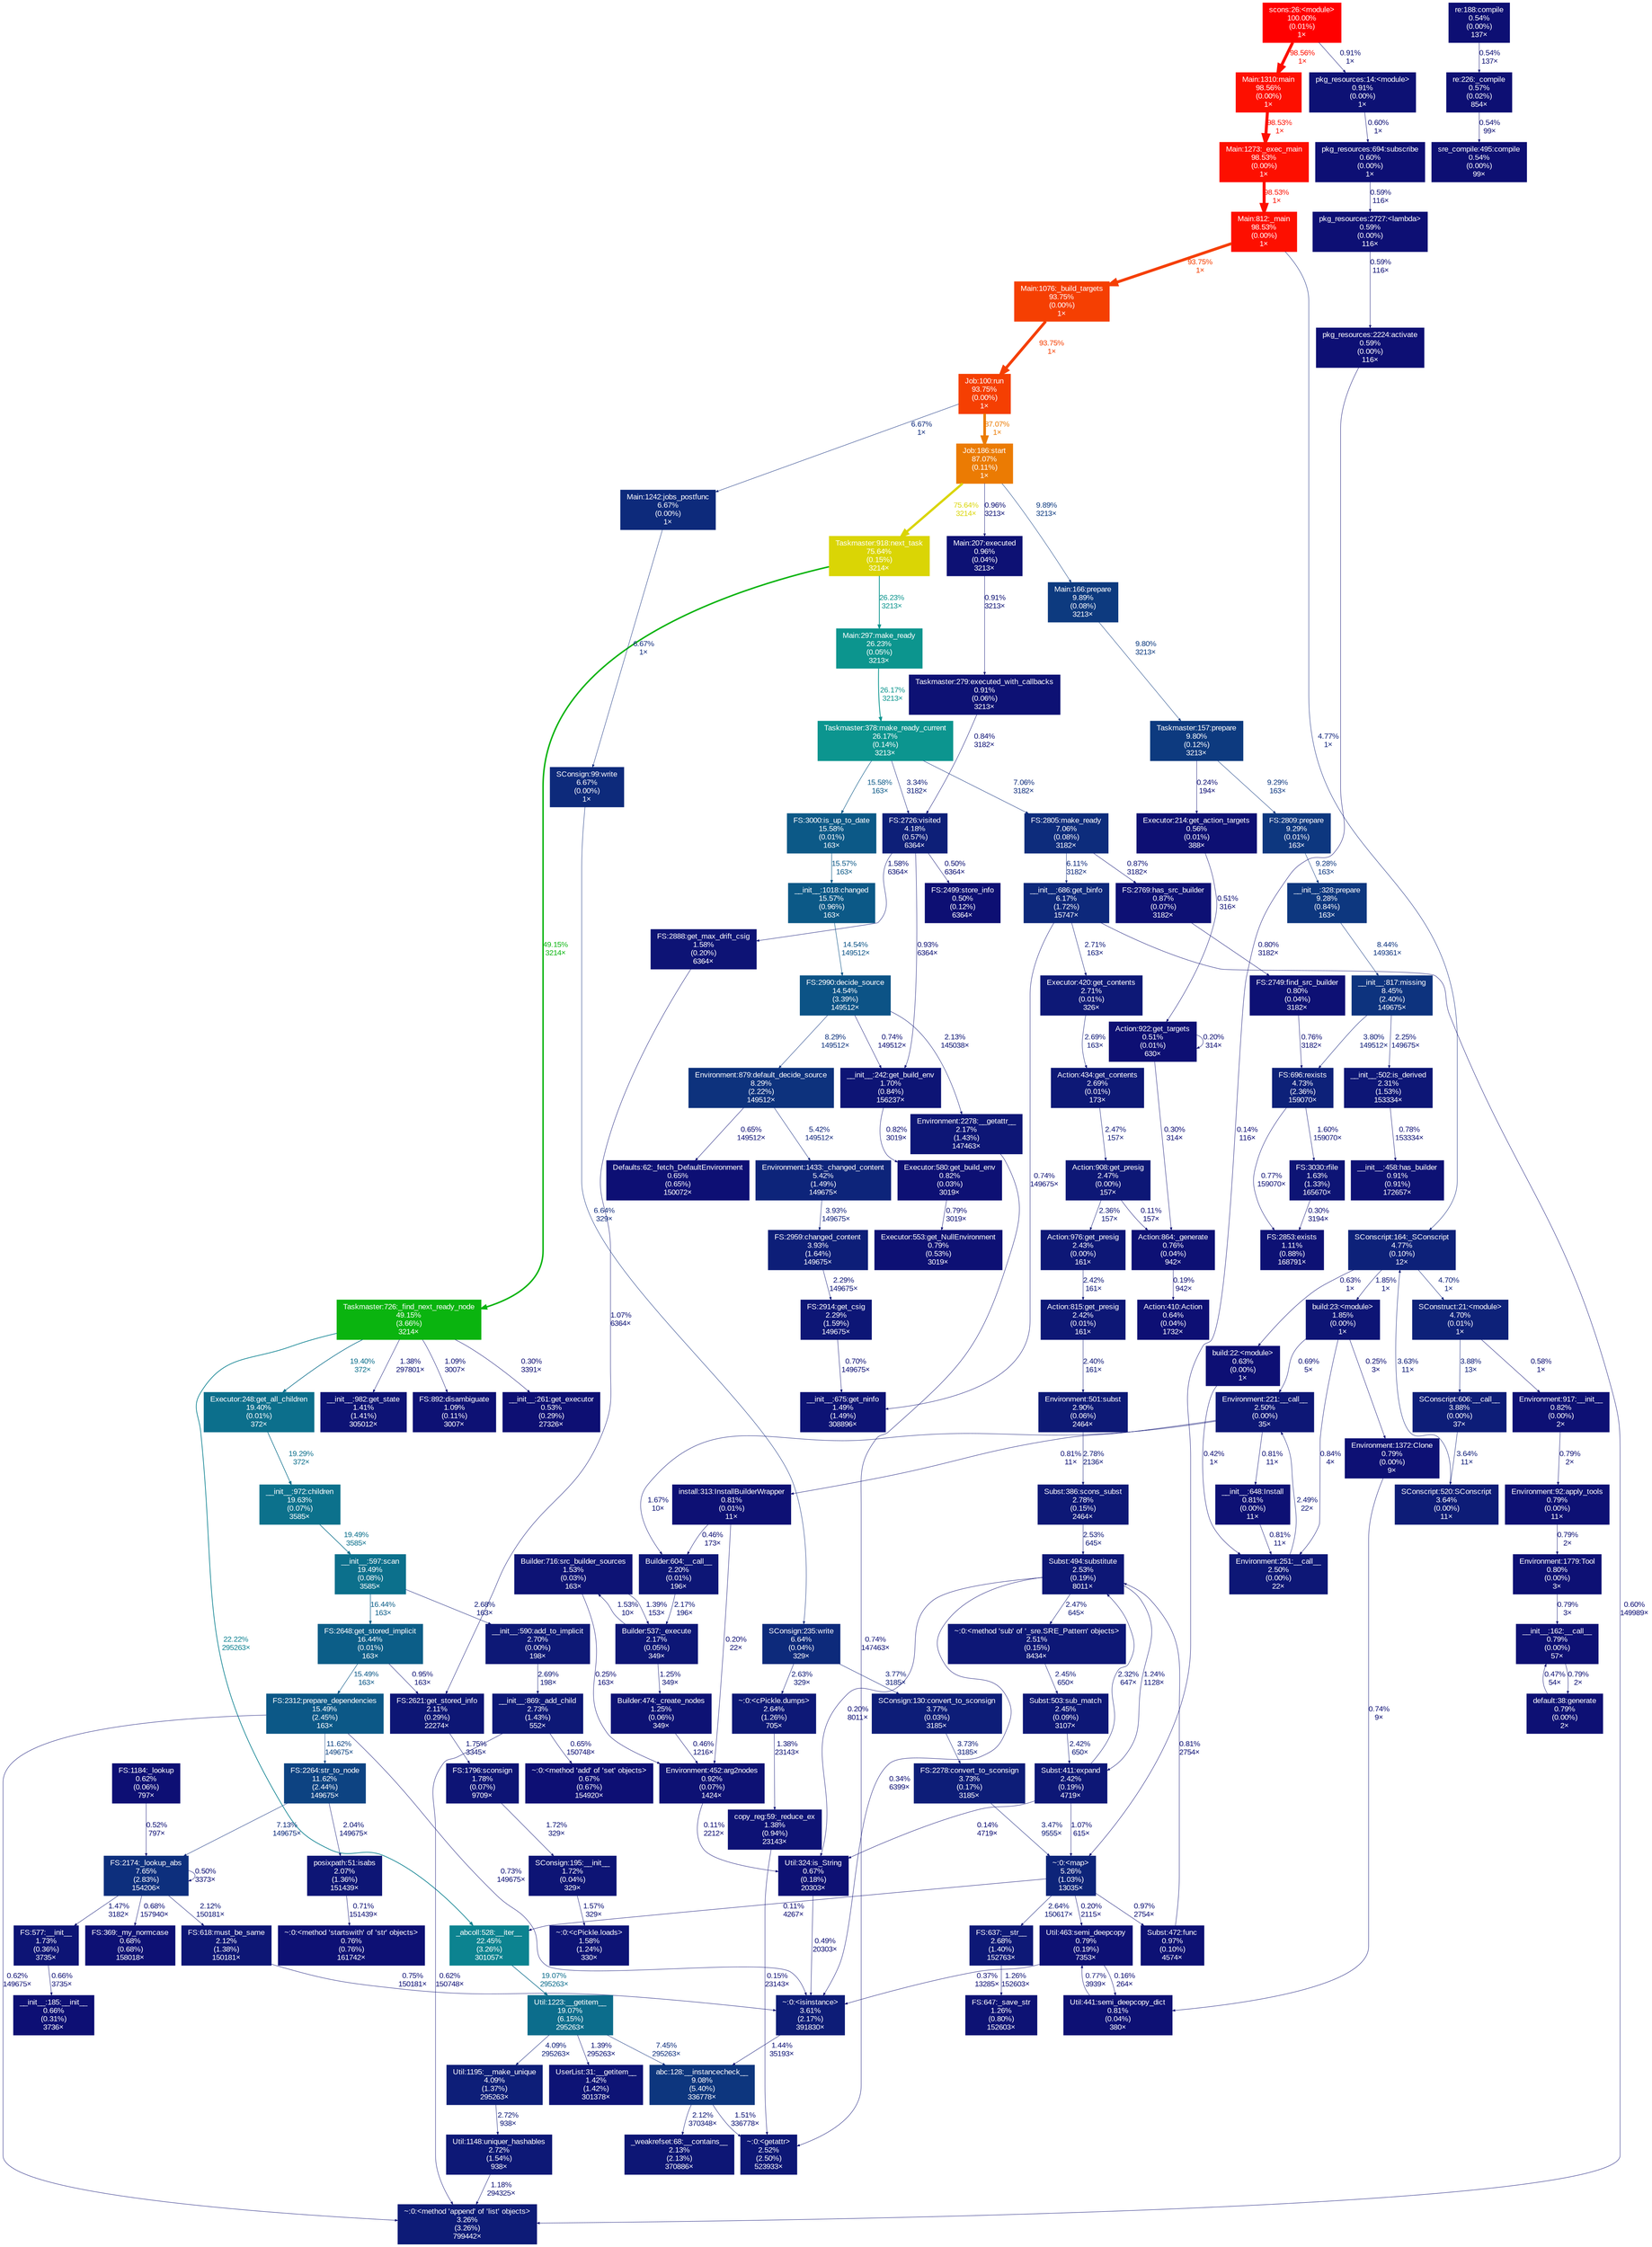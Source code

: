 digraph {
	graph [ranksep=0.25, fontname=Arial, nodesep=0.125];
	node [fontname=Arial, style=filled, height=0, width=0, shape=box, fontcolor=white];
	edge [fontname=Arial];
	0 [color="#0d2f7d", fontcolor="#ffffff", fontsize="10.00", label="FS:2174:_lookup_abs\n7.65%\n(2.83%)\n154206×"];
	0 -> 0 [color="#0d0f73", label="0.50%\n3373×", arrowsize="0.35", fontsize="10.00", fontcolor="#0d0f73", labeldistance="0.50", penwidth="0.50"];
	0 -> 327 [color="#0d1074", label="0.68%\n157940×", arrowsize="0.35", fontsize="10.00", fontcolor="#0d1074", labeldistance="0.50", penwidth="0.50"];
	0 -> 743 [color="#0d1375", label="1.47%\n3182×", arrowsize="0.35", fontsize="10.00", fontcolor="#0d1375", labeldistance="0.50", penwidth="0.50"];
	0 -> 399 [color="#0d1675", label="2.12%\n150181×", arrowsize="0.35", fontsize="10.00", fontcolor="#0d1675", labeldistance="0.50", penwidth="0.50"];
	1 [color="#0d0f74", fontcolor="#ffffff", fontsize="10.00", label="FS:1184:_lookup\n0.62%\n(0.06%)\n797×"];
	1 -> 0 [color="#0d0f73", label="0.52%\n797×", arrowsize="0.35", fontsize="10.00", fontcolor="#0d0f73", labeldistance="0.50", penwidth="0.50"];
	2 [color="#0d4382", fontcolor="#ffffff", fontsize="10.00", label="FS:2264:str_to_node\n11.62%\n(2.44%)\n149675×"];
	2 -> 0 [color="#0d2c7c", label="7.13%\n149675×", arrowsize="0.35", fontsize="10.00", fontcolor="#0d2c7c", labeldistance="0.50", penwidth="0.50"];
	2 -> 1471 [color="#0d1575", label="2.04%\n149675×", arrowsize="0.35", fontsize="10.00", fontcolor="#0d1575", labeldistance="0.50", penwidth="0.50"];
	4 [color="#0ab40f", fontcolor="#ffffff", fontsize="10.00", label="Taskmaster:726:_find_next_ready_node\n49.15%\n(3.66%)\n3214×"];
	4 -> 229 [color="#0d0e73", label="0.30%\n3391×", arrowsize="0.35", fontsize="10.00", fontcolor="#0d0e73", labeldistance="0.50", penwidth="0.50"];
	4 -> 811 [color="#0d1275", label="1.38%\n297801×", arrowsize="0.35", fontsize="10.00", fontcolor="#0d1275", labeldistance="0.50", penwidth="0.50"];
	4 -> 280 [color="#0d1174", label="1.09%\n3007×", arrowsize="0.35", fontsize="10.00", fontcolor="#0d1174", labeldistance="0.50", penwidth="0.50"];
	4 -> 835 [color="#0c6f8c", label="19.40%\n372×", arrowsize="0.44", fontsize="10.00", fontcolor="#0c6f8c", labeldistance="0.78", penwidth="0.78"];
	4 -> 863 [color="#0c8190", label="22.22%\n295263×", arrowsize="0.47", fontsize="10.00", fontcolor="#0c8190", labeldistance="0.89", penwidth="0.89"];
	16 [color="#0d1676", fontcolor="#ffffff", fontsize="10.00", label="Builder:537:_execute\n2.17%\n(0.05%)\n349×"];
	16 -> 199 [color="#0d1375", label="1.53%\n10×", arrowsize="0.35", fontsize="10.00", fontcolor="#0d1375", labeldistance="0.50", penwidth="0.50"];
	16 -> 18 [color="#0d1274", label="1.25%\n349×", arrowsize="0.35", fontsize="10.00", fontcolor="#0d1274", labeldistance="0.50", penwidth="0.50"];
	18 [color="#0d1274", fontcolor="#ffffff", fontsize="10.00", label="Builder:474:_create_nodes\n1.25%\n(0.06%)\n349×"];
	18 -> 155 [color="#0d0f73", label="0.46%\n1216×", arrowsize="0.35", fontsize="10.00", fontcolor="#0d0f73", labeldistance="0.50", penwidth="0.50"];
	19 [color="#0d247a", fontcolor="#ffffff", fontsize="10.00", label="Environment:1433:_changed_content\n5.42%\n(1.49%)\n149675×"];
	19 -> 151 [color="#0d1e78", label="3.93%\n149675×", arrowsize="0.35", fontsize="10.00", fontcolor="#0d1e78", labeldistance="0.50", penwidth="0.50"];
	20 [color="#0d327d", fontcolor="#ffffff", fontsize="10.00", label="Environment:879:default_decide_source\n8.29%\n(2.22%)\n149512×"];
	20 -> 1450 [color="#0d0f74", label="0.65%\n149512×", arrowsize="0.35", fontsize="10.00", fontcolor="#0d0f74", labeldistance="0.50", penwidth="0.50"];
	20 -> 19 [color="#0d247a", label="5.42%\n149512×", arrowsize="0.35", fontsize="10.00", fontcolor="#0d247a", labeldistance="0.50", penwidth="0.50"];
	31 [color="#0d2179", fontcolor="#ffffff", fontsize="10.00", label="SConscript:164:_SConscript\n4.77%\n(0.10%)\n12×"];
	31 -> 319 [color="#0d1475", label="1.85%\n1×", arrowsize="0.35", fontsize="10.00", fontcolor="#0d1475", labeldistance="0.50", penwidth="0.50"];
	31 -> 74 [color="#0d2179", label="4.70%\n1×", arrowsize="0.35", fontsize="10.00", fontcolor="#0d2179", labeldistance="0.50", penwidth="0.50"];
	31 -> 317 [color="#0d0f74", label="0.63%\n1×", arrowsize="0.35", fontsize="10.00", fontcolor="#0d0f74", labeldistance="0.50", penwidth="0.50"];
	34 [color="#0d3a7f", fontcolor="#ffffff", fontsize="10.00", label="Taskmaster:157:prepare\n9.80%\n(0.12%)\n3213×"];
	34 -> 800 [color="#0d377f", label="9.29%\n163×", arrowsize="0.35", fontsize="10.00", fontcolor="#0d377f", labeldistance="0.50", penwidth="0.50"];
	34 -> 908 [color="#0d0e73", label="0.24%\n194×", arrowsize="0.35", fontsize="10.00", fontcolor="#0d0e73", labeldistance="0.50", penwidth="0.50"];
	35 [color="#0d3a7f", fontcolor="#ffffff", fontsize="10.00", label="Main:166:prepare\n9.89%\n(0.08%)\n3213×"];
	35 -> 34 [color="#0d3a7f", label="9.80%\n3213×", arrowsize="0.35", fontsize="10.00", fontcolor="#0d3a7f", labeldistance="0.50", penwidth="0.50"];
	74 [color="#0d2179", fontcolor="#ffffff", fontsize="10.00", label="SConstruct:21:<module>\n4.70%\n(0.01%)\n1×"];
	74 -> 359 [color="#0d1d78", label="3.88%\n13×", arrowsize="0.35", fontsize="10.00", fontcolor="#0d1d78", labeldistance="0.50", penwidth="0.50"];
	74 -> 495 [color="#0d0f73", label="0.58%\n1×", arrowsize="0.35", fontsize="10.00", fontcolor="#0d0f73", labeldistance="0.50", penwidth="0.50"];
	82 [color="#fd0f00", fontcolor="#ffffff", fontsize="10.00", label="Main:812:_main\n98.53%\n(0.00%)\n1×"];
	82 -> 31 [color="#0d2179", label="4.77%\n1×", arrowsize="0.35", fontsize="10.00", fontcolor="#0d2179", labeldistance="0.50", penwidth="0.50"];
	82 -> 511 [color="#f53f02", label="93.75%\n1×", arrowsize="0.97", fontsize="10.00", fontcolor="#f53f02", labeldistance="3.75", penwidth="3.75"];
	98 [color="#0d1074", fontcolor="#ffffff", fontsize="10.00", label="Util:463:semi_deepcopy\n0.79%\n(0.19%)\n7353×"];
	98 -> 396 [color="#0d0e73", label="0.37%\n13285×", arrowsize="0.35", fontsize="10.00", fontcolor="#0d0e73", labeldistance="0.50", penwidth="0.50"];
	98 -> 937 [color="#0d0d73", label="0.16%\n264×", arrowsize="0.35", fontsize="10.00", fontcolor="#0d0d73", labeldistance="0.50", penwidth="0.50"];
	120 [color="#fd0f00", fontcolor="#ffffff", fontsize="10.00", label="Main:1310:main\n98.56%\n(0.00%)\n1×"];
	120 -> 419 [color="#fd0f00", label="98.53%\n1×", arrowsize="0.99", fontsize="10.00", fontcolor="#fd0f00", labeldistance="3.94", penwidth="3.94"];
	132 [color="#0d287b", fontcolor="#ffffff", fontsize="10.00", label="__init__:686:get_binfo\n6.17%\n(1.72%)\n15747×"];
	132 -> 1539 [color="#0d0f74", label="0.60%\n149989×", arrowsize="0.35", fontsize="10.00", fontcolor="#0d0f74", labeldistance="0.50", penwidth="0.50"];
	132 -> 776 [color="#0d1876", label="2.71%\n163×", arrowsize="0.35", fontsize="10.00", fontcolor="#0d1876", labeldistance="0.50", penwidth="0.50"];
	132 -> 325 [color="#0d1074", label="0.74%\n149675×", arrowsize="0.35", fontsize="10.00", fontcolor="#0d1074", labeldistance="0.50", penwidth="0.50"];
	134 [color="#0d0f73", fontcolor="#ffffff", fontsize="10.00", label="sre_compile:495:compile\n0.54%\n(0.00%)\n99×"];
	151 [color="#0d1e78", fontcolor="#ffffff", fontsize="10.00", label="FS:2959:changed_content\n3.93%\n(1.64%)\n149675×"];
	151 -> 949 [color="#0d1676", label="2.29%\n149675×", arrowsize="0.35", fontsize="10.00", fontcolor="#0d1676", labeldistance="0.50", penwidth="0.50"];
	155 [color="#0d1174", fontcolor="#ffffff", fontsize="10.00", label="Environment:452:arg2nodes\n0.92%\n(0.07%)\n1424×"];
	155 -> 406 [color="#0d0d73", label="0.11%\n2212×", arrowsize="0.35", fontsize="10.00", fontcolor="#0d0d73", labeldistance="0.50", penwidth="0.50"];
	157 [color="#0d1c77", fontcolor="#ffffff", fontsize="10.00", label="SConscript:520:SConscript\n3.64%\n(0.00%)\n11×"];
	157 -> 31 [color="#0d1c77", label="3.63%\n11×", arrowsize="0.35", fontsize="10.00", fontcolor="#0d1c77", labeldistance="0.50", penwidth="0.50"];
	158 [color="#0d1074", fontcolor="#ffffff", fontsize="10.00", label="__init__:162:__call__\n0.79%\n(0.00%)\n57×"];
	158 -> 1117 [color="#0d1074", label="0.79%\n2×", arrowsize="0.35", fontsize="10.00", fontcolor="#0d1074", labeldistance="0.50", penwidth="0.50"];
	183 [color="#0d1174", fontcolor="#ffffff", fontsize="10.00", label="__init__:458:has_builder\n0.91%\n(0.91%)\n172657×"];
	186 [color="#0c958f", fontcolor="#ffffff", fontsize="10.00", label="Taskmaster:378:make_ready_current\n26.17%\n(0.14%)\n3213×"];
	186 -> 857 [color="#0c5987", label="15.58%\n163×", arrowsize="0.39", fontsize="10.00", fontcolor="#0c5987", labeldistance="0.62", penwidth="0.62"];
	186 -> 187 [color="#0d1b77", label="3.34%\n3182×", arrowsize="0.35", fontsize="10.00", fontcolor="#0d1b77", labeldistance="0.50", penwidth="0.50"];
	186 -> 762 [color="#0d2c7c", label="7.06%\n3182×", arrowsize="0.35", fontsize="10.00", fontcolor="#0d2c7c", labeldistance="0.50", penwidth="0.50"];
	187 [color="#0d1f78", fontcolor="#ffffff", fontsize="10.00", label="FS:2726:visited\n4.18%\n(0.57%)\n6364×"];
	187 -> 232 [color="#0d1174", label="0.93%\n6364×", arrowsize="0.35", fontsize="10.00", fontcolor="#0d1174", labeldistance="0.50", penwidth="0.50"];
	187 -> 681 [color="#0d0f73", label="0.50%\n6364×", arrowsize="0.35", fontsize="10.00", fontcolor="#0d0f73", labeldistance="0.50", penwidth="0.50"];
	187 -> 638 [color="#0d1375", label="1.58%\n6364×", arrowsize="0.35", fontsize="10.00", fontcolor="#0d1375", labeldistance="0.50", penwidth="0.50"];
	188 [color="#0c708c", fontcolor="#ffffff", fontsize="10.00", label="__init__:597:scan\n19.49%\n(0.08%)\n3585×"];
	188 -> 869 [color="#0d1876", label="2.68%\n163×", arrowsize="0.35", fontsize="10.00", fontcolor="#0d1876", labeldistance="0.50", penwidth="0.50"];
	188 -> 695 [color="#0c5e88", label="16.44%\n163×", arrowsize="0.41", fontsize="10.00", fontcolor="#0c5e88", labeldistance="0.66", penwidth="0.66"];
	189 [color="#0d1676", fontcolor="#ffffff", fontsize="10.00", label="__init__:502:is_derived\n2.31%\n(1.53%)\n153334×"];
	189 -> 183 [color="#0d1074", label="0.78%\n153334×", arrowsize="0.35", fontsize="10.00", fontcolor="#0d1074", labeldistance="0.50", penwidth="0.50"];
	190 [color="#0c5987", fontcolor="#ffffff", fontsize="10.00", label="__init__:1018:changed\n15.57%\n(0.96%)\n163×"];
	190 -> 269 [color="#0c5386", label="14.54%\n149512×", arrowsize="0.38", fontsize="10.00", fontcolor="#0c5386", labeldistance="0.58", penwidth="0.58"];
	191 [color="#0d1174", fontcolor="#ffffff", fontsize="10.00", label="Main:207:executed\n0.96%\n(0.04%)\n3213×"];
	191 -> 773 [color="#0d1174", label="0.91%\n3213×", arrowsize="0.35", fontsize="10.00", fontcolor="#0d1174", labeldistance="0.50", penwidth="0.50"];
	195 [color="#0d1074", fontcolor="#ffffff", fontsize="10.00", label="Environment:1372:Clone\n0.79%\n(0.00%)\n9×"];
	195 -> 937 [color="#0d1074", label="0.74%\n9×", arrowsize="0.35", fontsize="10.00", fontcolor="#0d1074", labeldistance="0.50", penwidth="0.50"];
	199 [color="#0d1375", fontcolor="#ffffff", fontsize="10.00", label="Builder:716:src_builder_sources\n1.53%\n(0.03%)\n163×"];
	199 -> 16 [color="#0d1375", label="1.39%\n153×", arrowsize="0.35", fontsize="10.00", fontcolor="#0d1375", labeldistance="0.50", penwidth="0.50"];
	199 -> 155 [color="#0d0e73", label="0.25%\n163×", arrowsize="0.35", fontsize="10.00", fontcolor="#0d0e73", labeldistance="0.50", penwidth="0.50"];
	200 [color="#0c718c", fontcolor="#ffffff", fontsize="10.00", label="__init__:972:children\n19.63%\n(0.07%)\n3585×"];
	200 -> 188 [color="#0c708c", label="19.49%\n3585×", arrowsize="0.44", fontsize="10.00", fontcolor="#0c708c", labeldistance="0.78", penwidth="0.78"];
	203 [color="#0d2479", fontcolor="#ffffff", fontsize="10.00", label="~:0:<map>\n5.26%\n(1.03%)\n13035×"];
	203 -> 709 [color="#0d1174", label="0.97%\n2754×", arrowsize="0.35", fontsize="10.00", fontcolor="#0d1174", labeldistance="0.50", penwidth="0.50"];
	203 -> 863 [color="#0d0d73", label="0.11%\n4267×", arrowsize="0.35", fontsize="10.00", fontcolor="#0d0d73", labeldistance="0.50", penwidth="0.50"];
	203 -> 98 [color="#0d0e73", label="0.20%\n2115×", arrowsize="0.35", fontsize="10.00", fontcolor="#0d0e73", labeldistance="0.50", penwidth="0.50"];
	203 -> 570 [color="#0d1876", label="2.64%\n150617×", arrowsize="0.35", fontsize="10.00", fontcolor="#0d1876", labeldistance="0.50", penwidth="0.50"];
	210 [color="#0d1074", fontcolor="#ffffff", fontsize="10.00", label="install:313:InstallBuilderWrapper\n0.81%\n(0.01%)\n11×"];
	210 -> 711 [color="#0d0f73", label="0.46%\n173×", arrowsize="0.35", fontsize="10.00", fontcolor="#0d0f73", labeldistance="0.50", penwidth="0.50"];
	210 -> 155 [color="#0d0e73", label="0.20%\n22×", arrowsize="0.35", fontsize="10.00", fontcolor="#0d0e73", labeldistance="0.50", penwidth="0.50"];
	224 [color="#0d1976", fontcolor="#ffffff", fontsize="10.00", label="Environment:501:subst\n2.90%\n(0.06%)\n2464×"];
	224 -> 262 [color="#0d1876", label="2.78%\n2136×", arrowsize="0.35", fontsize="10.00", fontcolor="#0d1876", labeldistance="0.50", penwidth="0.50"];
	228 [color="#0d1174", fontcolor="#ffffff", fontsize="10.00", label="pkg_resources:14:<module>\n0.91%\n(0.00%)\n1×"];
	228 -> 463 [color="#0d0f74", label="0.60%\n1×", arrowsize="0.35", fontsize="10.00", fontcolor="#0d0f74", labeldistance="0.50", penwidth="0.50"];
	229 [color="#0d0f73", fontcolor="#ffffff", fontsize="10.00", label="__init__:261:get_executor\n0.53%\n(0.29%)\n27326×"];
	231 [color="#dad505", fontcolor="#ffffff", fontsize="10.00", label="Taskmaster:918:next_task\n75.64%\n(0.15%)\n3214×"];
	231 -> 4 [color="#0ab40f", label="49.15%\n3214×", arrowsize="0.70", fontsize="10.00", fontcolor="#0ab40f", labeldistance="1.97", penwidth="1.97"];
	231 -> 1416 [color="#0c958e", label="26.23%\n3213×", arrowsize="0.51", fontsize="10.00", fontcolor="#0c958e", labeldistance="1.05", penwidth="1.05"];
	232 [color="#0d1475", fontcolor="#ffffff", fontsize="10.00", label="__init__:242:get_build_env\n1.70%\n(0.84%)\n156237×"];
	232 -> 745 [color="#0d1074", label="0.82%\n3019×", arrowsize="0.35", fontsize="10.00", fontcolor="#0d1074", labeldistance="0.50", penwidth="0.50"];
	239 [color="#0d1876", fontcolor="#ffffff", fontsize="10.00", label="Action:434:get_contents\n2.69%\n(0.01%)\n173×"];
	239 -> 1258 [color="#0d1776", label="2.47%\n157×", arrowsize="0.35", fontsize="10.00", fontcolor="#0d1776", labeldistance="0.50", penwidth="0.50"];
	262 [color="#0d1876", fontcolor="#ffffff", fontsize="10.00", label="Subst:386:scons_subst\n2.78%\n(0.15%)\n2464×"];
	262 -> 420 [color="#0d1776", label="2.53%\n645×", arrowsize="0.35", fontsize="10.00", fontcolor="#0d1776", labeldistance="0.50", penwidth="0.50"];
	269 [color="#0c5386", fontcolor="#ffffff", fontsize="10.00", label="FS:2990:decide_source\n14.54%\n(3.39%)\n149512×"];
	269 -> 232 [color="#0d1074", label="0.74%\n149512×", arrowsize="0.35", fontsize="10.00", fontcolor="#0d1074", labeldistance="0.50", penwidth="0.50"];
	269 -> 20 [color="#0d327d", label="8.29%\n149512×", arrowsize="0.35", fontsize="10.00", fontcolor="#0d327d", labeldistance="0.50", penwidth="0.50"];
	269 -> 589 [color="#0d1675", label="2.13%\n145038×", arrowsize="0.35", fontsize="10.00", fontcolor="#0d1675", labeldistance="0.50", penwidth="0.50"];
	271 [color="#ff0000", fontcolor="#ffffff", fontsize="10.00", label="scons:26:<module>\n100.00%\n(0.01%)\n1×"];
	271 -> 228 [color="#0d1174", label="0.91%\n1×", arrowsize="0.35", fontsize="10.00", fontcolor="#0d1174", labeldistance="0.50", penwidth="0.50"];
	271 -> 120 [color="#fd0f00", label="98.56%\n1×", arrowsize="0.99", fontsize="10.00", fontcolor="#fd0f00", labeldistance="3.94", penwidth="3.94"];
	280 [color="#0d1174", fontcolor="#ffffff", fontsize="10.00", label="FS:892:disambiguate\n1.09%\n(0.11%)\n3007×"];
	294 [color="#0d0f74", fontcolor="#ffffff", fontsize="10.00", label="__init__:185:__init__\n0.66%\n(0.31%)\n3736×"];
	307 [color="#eb7b03", fontcolor="#ffffff", fontsize="10.00", label="Job:186:start\n87.07%\n(0.11%)\n1×"];
	307 -> 35 [color="#0d3a7f", label="9.89%\n3213×", arrowsize="0.35", fontsize="10.00", fontcolor="#0d3a7f", labeldistance="0.50", penwidth="0.50"];
	307 -> 231 [color="#dad505", label="75.64%\n3214×", arrowsize="0.87", fontsize="10.00", fontcolor="#dad505", labeldistance="3.03", penwidth="3.03"];
	307 -> 191 [color="#0d1174", label="0.96%\n3213×", arrowsize="0.35", fontsize="10.00", fontcolor="#0d1174", labeldistance="0.50", penwidth="0.50"];
	317 [color="#0d0f74", fontcolor="#ffffff", fontsize="10.00", label="build:22:<module>\n0.63%\n(0.00%)\n1×"];
	317 -> 719 [color="#0d0e73", label="0.42%\n1×", arrowsize="0.35", fontsize="10.00", fontcolor="#0d0e73", labeldistance="0.50", penwidth="0.50"];
	319 [color="#0d1475", fontcolor="#ffffff", fontsize="10.00", label="build:23:<module>\n1.85%\n(0.00%)\n1×"];
	319 -> 195 [color="#0d0e73", label="0.25%\n3×", arrowsize="0.35", fontsize="10.00", fontcolor="#0d0e73", labeldistance="0.50", penwidth="0.50"];
	319 -> 719 [color="#0d1074", label="0.84%\n4×", arrowsize="0.35", fontsize="10.00", fontcolor="#0d1074", labeldistance="0.50", penwidth="0.50"];
	319 -> 734 [color="#0d1074", label="0.69%\n5×", arrowsize="0.35", fontsize="10.00", fontcolor="#0d1074", labeldistance="0.50", penwidth="0.50"];
	325 [color="#0d1375", fontcolor="#ffffff", fontsize="10.00", label="__init__:675:get_ninfo\n1.49%\n(1.49%)\n308896×"];
	327 [color="#0d1074", fontcolor="#ffffff", fontsize="10.00", label="FS:369:_my_normcase\n0.68%\n(0.68%)\n158018×"];
	359 [color="#0d1d78", fontcolor="#ffffff", fontsize="10.00", label="SConscript:606:__call__\n3.88%\n(0.00%)\n37×"];
	359 -> 157 [color="#0d1c77", label="3.64%\n11×", arrowsize="0.35", fontsize="10.00", fontcolor="#0d1c77", labeldistance="0.50", penwidth="0.50"];
	375 [color="#0d1074", fontcolor="#ffffff", fontsize="10.00", label="Environment:1779:Tool\n0.80%\n(0.00%)\n3×"];
	375 -> 158 [color="#0d1074", label="0.79%\n3×", arrowsize="0.35", fontsize="10.00", fontcolor="#0d1074", labeldistance="0.50", penwidth="0.50"];
	377 [color="#0d1074", fontcolor="#ffffff", fontsize="10.00", label="Environment:92:apply_tools\n0.79%\n(0.00%)\n11×"];
	377 -> 375 [color="#0d1074", label="0.79%\n2×", arrowsize="0.35", fontsize="10.00", fontcolor="#0d1074", labeldistance="0.50", penwidth="0.50"];
	396 [color="#0d1c77", fontcolor="#ffffff", fontsize="10.00", label="~:0:<isinstance>\n3.61%\n(2.17%)\n391830×"];
	396 -> 582 [color="#0d1375", label="1.44%\n35193×", arrowsize="0.35", fontsize="10.00", fontcolor="#0d1375", labeldistance="0.50", penwidth="0.50"];
	399 [color="#0d1675", fontcolor="#ffffff", fontsize="10.00", label="FS:618:must_be_same\n2.12%\n(1.38%)\n150181×"];
	399 -> 396 [color="#0d1074", label="0.75%\n150181×", arrowsize="0.35", fontsize="10.00", fontcolor="#0d1074", labeldistance="0.50", penwidth="0.50"];
	406 [color="#0d1074", fontcolor="#ffffff", fontsize="10.00", label="Util:324:is_String\n0.67%\n(0.18%)\n20303×"];
	406 -> 396 [color="#0d0f73", label="0.49%\n20303×", arrowsize="0.35", fontsize="10.00", fontcolor="#0d0f73", labeldistance="0.50", penwidth="0.50"];
	417 [color="#0d0f73", fontcolor="#ffffff", fontsize="10.00", label="re:226:_compile\n0.57%\n(0.02%)\n854×"];
	417 -> 134 [color="#0d0f73", label="0.54%\n99×", arrowsize="0.35", fontsize="10.00", fontcolor="#0d0f73", labeldistance="0.50", penwidth="0.50"];
	418 [color="#0d1475", fontcolor="#ffffff", fontsize="10.00", label="SConsign:195:__init__\n1.72%\n(0.04%)\n329×"];
	418 -> 1212 [color="#0d1375", label="1.57%\n329×", arrowsize="0.35", fontsize="10.00", fontcolor="#0d1375", labeldistance="0.50", penwidth="0.50"];
	419 [color="#fd0f00", fontcolor="#ffffff", fontsize="10.00", label="Main:1273:_exec_main\n98.53%\n(0.00%)\n1×"];
	419 -> 82 [color="#fd0f00", label="98.53%\n1×", arrowsize="0.99", fontsize="10.00", fontcolor="#fd0f00", labeldistance="3.94", penwidth="3.94"];
	420 [color="#0d1776", fontcolor="#ffffff", fontsize="10.00", label="Subst:494:substitute\n2.53%\n(0.19%)\n8011×"];
	420 -> 1091 [color="#0d1776", label="2.47%\n645×", arrowsize="0.35", fontsize="10.00", fontcolor="#0d1776", labeldistance="0.50", penwidth="0.50"];
	420 -> 396 [color="#0d0e73", label="0.34%\n6399×", arrowsize="0.35", fontsize="10.00", fontcolor="#0d0e73", labeldistance="0.50", penwidth="0.50"];
	420 -> 406 [color="#0d0e73", label="0.20%\n8011×", arrowsize="0.35", fontsize="10.00", fontcolor="#0d0e73", labeldistance="0.50", penwidth="0.50"];
	420 -> 551 [color="#0d1274", label="1.24%\n1128×", arrowsize="0.35", fontsize="10.00", fontcolor="#0d1274", labeldistance="0.50", penwidth="0.50"];
	423 [color="#0c5887", fontcolor="#ffffff", fontsize="10.00", label="FS:2312:prepare_dependencies\n15.49%\n(2.45%)\n163×"];
	423 -> 2 [color="#0d4382", label="11.62%\n149675×", arrowsize="0.35", fontsize="10.00", fontcolor="#0d4382", labeldistance="0.50", penwidth="0.50"];
	423 -> 1539 [color="#0d0f74", label="0.62%\n149675×", arrowsize="0.35", fontsize="10.00", fontcolor="#0d0f74", labeldistance="0.50", penwidth="0.50"];
	423 -> 396 [color="#0d1074", label="0.73%\n149675×", arrowsize="0.35", fontsize="10.00", fontcolor="#0d1074", labeldistance="0.50", penwidth="0.50"];
	429 [color="#0d1675", fontcolor="#ffffff", fontsize="10.00", label="FS:2621:get_stored_info\n2.11%\n(0.29%)\n22274×"];
	429 -> 1216 [color="#0d1475", label="1.75%\n3345×", arrowsize="0.35", fontsize="10.00", fontcolor="#0d1475", labeldistance="0.50", penwidth="0.50"];
	435 [color="#0d1776", fontcolor="#ffffff", fontsize="10.00", label="~:0:<getattr>\n2.52%\n(2.50%)\n523933×"];
	463 [color="#0d0f74", fontcolor="#ffffff", fontsize="10.00", label="pkg_resources:694:subscribe\n0.60%\n(0.00%)\n1×"];
	463 -> 972 [color="#0d0f74", label="0.59%\n116×", arrowsize="0.35", fontsize="10.00", fontcolor="#0d0f74", labeldistance="0.50", penwidth="0.50"];
	468 [color="#0d1776", fontcolor="#ffffff", fontsize="10.00", label="Action:815:get_presig\n2.42%\n(0.01%)\n161×"];
	468 -> 224 [color="#0d1776", label="2.40%\n161×", arrowsize="0.35", fontsize="10.00", fontcolor="#0d1776", labeldistance="0.50", penwidth="0.50"];
	495 [color="#0d1074", fontcolor="#ffffff", fontsize="10.00", label="Environment:917:__init__\n0.82%\n(0.00%)\n2×"];
	495 -> 377 [color="#0d1074", label="0.79%\n2×", arrowsize="0.35", fontsize="10.00", fontcolor="#0d1074", labeldistance="0.50", penwidth="0.50"];
	511 [color="#f53f02", fontcolor="#ffffff", fontsize="10.00", label="Main:1076:_build_targets\n93.75%\n(0.00%)\n1×"];
	511 -> 965 [color="#f53f02", label="93.75%\n1×", arrowsize="0.97", fontsize="10.00", fontcolor="#f53f02", labeldistance="3.75", penwidth="3.75"];
	519 [color="#0d337e", fontcolor="#ffffff", fontsize="10.00", label="__init__:817:missing\n8.45%\n(2.40%)\n149675×"];
	519 -> 189 [color="#0d1676", label="2.25%\n149675×", arrowsize="0.35", fontsize="10.00", fontcolor="#0d1676", labeldistance="0.50", penwidth="0.50"];
	519 -> 959 [color="#0d1d78", label="3.80%\n149512×", arrowsize="0.35", fontsize="10.00", fontcolor="#0d1d78", labeldistance="0.50", penwidth="0.50"];
	542 [color="#0d1d78", fontcolor="#ffffff", fontsize="10.00", label="FS:2278:convert_to_sconsign\n3.73%\n(0.17%)\n3185×"];
	542 -> 203 [color="#0d1b77", label="3.47%\n9555×", arrowsize="0.35", fontsize="10.00", fontcolor="#0d1b77", labeldistance="0.50", penwidth="0.50"];
	544 [color="#0d0f74", fontcolor="#ffffff", fontsize="10.00", label="pkg_resources:2224:activate\n0.59%\n(0.00%)\n116×"];
	544 -> 203 [color="#0d0d73", label="0.14%\n116×", arrowsize="0.35", fontsize="10.00", fontcolor="#0d0d73", labeldistance="0.50", penwidth="0.50"];
	551 [color="#0d1776", fontcolor="#ffffff", fontsize="10.00", label="Subst:411:expand\n2.42%\n(0.19%)\n4719×"];
	551 -> 420 [color="#0d1676", label="2.32%\n647×", arrowsize="0.35", fontsize="10.00", fontcolor="#0d1676", labeldistance="0.50", penwidth="0.50"];
	551 -> 203 [color="#0d1174", label="1.07%\n615×", arrowsize="0.35", fontsize="10.00", fontcolor="#0d1174", labeldistance="0.50", penwidth="0.50"];
	551 -> 406 [color="#0d0d73", label="0.14%\n4719×", arrowsize="0.35", fontsize="10.00", fontcolor="#0d0d73", labeldistance="0.50", penwidth="0.50"];
	570 [color="#0d1876", fontcolor="#ffffff", fontsize="10.00", label="FS:637:__str__\n2.68%\n(1.40%)\n152763×"];
	570 -> 768 [color="#0d1274", label="1.26%\n152603×", arrowsize="0.35", fontsize="10.00", fontcolor="#0d1274", labeldistance="0.50", penwidth="0.50"];
	572 [color="#0d1d78", fontcolor="#ffffff", fontsize="10.00", label="SConsign:130:convert_to_sconsign\n3.77%\n(0.03%)\n3185×"];
	572 -> 542 [color="#0d1d78", label="3.73%\n3185×", arrowsize="0.35", fontsize="10.00", fontcolor="#0d1d78", labeldistance="0.50", penwidth="0.50"];
	573 [color="#0d2a7b", fontcolor="#ffffff", fontsize="10.00", label="SConsign:235:write\n6.64%\n(0.04%)\n329×"];
	573 -> 572 [color="#0d1d78", label="3.77%\n3185×", arrowsize="0.35", fontsize="10.00", fontcolor="#0d1d78", labeldistance="0.50", penwidth="0.50"];
	573 -> 1229 [color="#0d1876", label="2.63%\n329×", arrowsize="0.35", fontsize="10.00", fontcolor="#0d1876", labeldistance="0.50", penwidth="0.50"];
	578 [color="#0d1275", fontcolor="#ffffff", fontsize="10.00", label="copy_reg:59:_reduce_ex\n1.38%\n(0.94%)\n23143×"];
	578 -> 435 [color="#0d0d73", label="0.15%\n23143×", arrowsize="0.35", fontsize="10.00", fontcolor="#0d0d73", labeldistance="0.50", penwidth="0.50"];
	582 [color="#0d367e", fontcolor="#ffffff", fontsize="10.00", label="abc:128:__instancecheck__\n9.08%\n(5.40%)\n336778×"];
	582 -> 1585 [color="#0d1675", label="2.12%\n370348×", arrowsize="0.35", fontsize="10.00", fontcolor="#0d1675", labeldistance="0.50", penwidth="0.50"];
	582 -> 435 [color="#0d1375", label="1.51%\n336778×", arrowsize="0.35", fontsize="10.00", fontcolor="#0d1375", labeldistance="0.50", penwidth="0.50"];
	589 [color="#0d1676", fontcolor="#ffffff", fontsize="10.00", label="Environment:2278:__getattr__\n2.17%\n(1.43%)\n147463×"];
	589 -> 435 [color="#0d1074", label="0.74%\n147463×", arrowsize="0.35", fontsize="10.00", fontcolor="#0d1074", labeldistance="0.50", penwidth="0.50"];
	597 [color="#0d2a7b", fontcolor="#ffffff", fontsize="10.00", label="SConsign:99:write\n6.67%\n(0.00%)\n1×"];
	597 -> 573 [color="#0d2a7b", label="6.64%\n329×", arrowsize="0.35", fontsize="10.00", fontcolor="#0d2a7b", labeldistance="0.50", penwidth="0.50"];
	638 [color="#0d1375", fontcolor="#ffffff", fontsize="10.00", label="FS:2888:get_max_drift_csig\n1.58%\n(0.20%)\n6364×"];
	638 -> 429 [color="#0d1174", label="1.07%\n6364×", arrowsize="0.35", fontsize="10.00", fontcolor="#0d1174", labeldistance="0.50", penwidth="0.50"];
	654 [color="#0d0f74", fontcolor="#ffffff", fontsize="10.00", label="Action:410:Action\n0.64%\n(0.04%)\n1732×"];
	681 [color="#0d0f73", fontcolor="#ffffff", fontsize="10.00", label="FS:2499:store_info\n0.50%\n(0.12%)\n6364×"];
	695 [color="#0c5e88", fontcolor="#ffffff", fontsize="10.00", label="FS:2648:get_stored_implicit\n16.44%\n(0.01%)\n163×"];
	695 -> 429 [color="#0d1174", label="0.95%\n163×", arrowsize="0.35", fontsize="10.00", fontcolor="#0d1174", labeldistance="0.50", penwidth="0.50"];
	695 -> 423 [color="#0c5887", label="15.49%\n163×", arrowsize="0.39", fontsize="10.00", fontcolor="#0c5887", labeldistance="0.62", penwidth="0.62"];
	708 [color="#0d1776", fontcolor="#ffffff", fontsize="10.00", label="Subst:503:sub_match\n2.45%\n(0.09%)\n3107×"];
	708 -> 551 [color="#0d1776", label="2.42%\n650×", arrowsize="0.35", fontsize="10.00", fontcolor="#0d1776", labeldistance="0.50", penwidth="0.50"];
	709 [color="#0d1174", fontcolor="#ffffff", fontsize="10.00", label="Subst:472:func\n0.97%\n(0.10%)\n4574×"];
	709 -> 420 [color="#0d1074", label="0.81%\n2754×", arrowsize="0.35", fontsize="10.00", fontcolor="#0d1074", labeldistance="0.50", penwidth="0.50"];
	711 [color="#0d1676", fontcolor="#ffffff", fontsize="10.00", label="Builder:604:__call__\n2.20%\n(0.01%)\n196×"];
	711 -> 16 [color="#0d1676", label="2.17%\n196×", arrowsize="0.35", fontsize="10.00", fontcolor="#0d1676", labeldistance="0.50", penwidth="0.50"];
	713 [color="#0d1074", fontcolor="#ffffff", fontsize="10.00", label="Action:864:_generate\n0.76%\n(0.04%)\n942×"];
	713 -> 654 [color="#0d0e73", label="0.19%\n942×", arrowsize="0.35", fontsize="10.00", fontcolor="#0d0e73", labeldistance="0.50", penwidth="0.50"];
	719 [color="#0d1776", fontcolor="#ffffff", fontsize="10.00", label="Environment:251:__call__\n2.50%\n(0.00%)\n22×"];
	719 -> 734 [color="#0d1776", label="2.49%\n22×", arrowsize="0.35", fontsize="10.00", fontcolor="#0d1776", labeldistance="0.50", penwidth="0.50"];
	725 [color="#0d1876", fontcolor="#ffffff", fontsize="10.00", label="Util:1148:uniquer_hashables\n2.72%\n(1.54%)\n938×"];
	725 -> 1539 [color="#0d1274", label="1.18%\n294325×", arrowsize="0.35", fontsize="10.00", fontcolor="#0d1274", labeldistance="0.50", penwidth="0.50"];
	726 [color="#0d1e78", fontcolor="#ffffff", fontsize="10.00", label="Util:1195:__make_unique\n4.09%\n(1.37%)\n295263×"];
	726 -> 725 [color="#0d1876", label="2.72%\n938×", arrowsize="0.35", fontsize="10.00", fontcolor="#0d1876", labeldistance="0.50", penwidth="0.50"];
	733 [color="#0d1074", fontcolor="#ffffff", fontsize="10.00", label="__init__:648:Install\n0.81%\n(0.00%)\n11×"];
	733 -> 719 [color="#0d1074", label="0.81%\n11×", arrowsize="0.35", fontsize="10.00", fontcolor="#0d1074", labeldistance="0.50", penwidth="0.50"];
	734 [color="#0d1776", fontcolor="#ffffff", fontsize="10.00", label="Environment:221:__call__\n2.50%\n(0.00%)\n35×"];
	734 -> 711 [color="#0d1475", label="1.67%\n10×", arrowsize="0.35", fontsize="10.00", fontcolor="#0d1475", labeldistance="0.50", penwidth="0.50"];
	734 -> 210 [color="#0d1074", label="0.81%\n11×", arrowsize="0.35", fontsize="10.00", fontcolor="#0d1074", labeldistance="0.50", penwidth="0.50"];
	734 -> 733 [color="#0d1074", label="0.81%\n11×", arrowsize="0.35", fontsize="10.00", fontcolor="#0d1074", labeldistance="0.50", penwidth="0.50"];
	743 [color="#0d1475", fontcolor="#ffffff", fontsize="10.00", label="FS:577:__init__\n1.73%\n(0.36%)\n3735×"];
	743 -> 294 [color="#0d0f74", label="0.66%\n3735×", arrowsize="0.35", fontsize="10.00", fontcolor="#0d0f74", labeldistance="0.50", penwidth="0.50"];
	745 [color="#0d1074", fontcolor="#ffffff", fontsize="10.00", label="Executor:580:get_build_env\n0.82%\n(0.03%)\n3019×"];
	745 -> 790 [color="#0d1074", label="0.79%\n3019×", arrowsize="0.35", fontsize="10.00", fontcolor="#0d1074", labeldistance="0.50", penwidth="0.50"];
	752 [color="#0d0f73", fontcolor="#ffffff", fontsize="10.00", label="Action:922:get_targets\n0.51%\n(0.01%)\n630×"];
	752 -> 752 [color="#0d0e73", label="0.20%\n314×", arrowsize="0.35", fontsize="10.00", fontcolor="#0d0e73", labeldistance="0.50", penwidth="0.50"];
	752 -> 713 [color="#0d0e73", label="0.30%\n314×", arrowsize="0.35", fontsize="10.00", fontcolor="#0d0e73", labeldistance="0.50", penwidth="0.50"];
	761 [color="#0d1074", fontcolor="#ffffff", fontsize="10.00", label="FS:2769:has_src_builder\n0.87%\n(0.07%)\n3182×"];
	761 -> 836 [color="#0d1074", label="0.80%\n3182×", arrowsize="0.35", fontsize="10.00", fontcolor="#0d1074", labeldistance="0.50", penwidth="0.50"];
	762 [color="#0d2c7c", fontcolor="#ffffff", fontsize="10.00", label="FS:2805:make_ready\n7.06%\n(0.08%)\n3182×"];
	762 -> 761 [color="#0d1074", label="0.87%\n3182×", arrowsize="0.35", fontsize="10.00", fontcolor="#0d1074", labeldistance="0.50", penwidth="0.50"];
	762 -> 132 [color="#0d287b", label="6.11%\n3182×", arrowsize="0.35", fontsize="10.00", fontcolor="#0d287b", labeldistance="0.50", penwidth="0.50"];
	768 [color="#0d1274", fontcolor="#ffffff", fontsize="10.00", label="FS:647:_save_str\n1.26%\n(0.80%)\n152603×"];
	773 [color="#0d1174", fontcolor="#ffffff", fontsize="10.00", label="Taskmaster:279:executed_with_callbacks\n0.91%\n(0.06%)\n3213×"];
	773 -> 187 [color="#0d1074", label="0.84%\n3182×", arrowsize="0.35", fontsize="10.00", fontcolor="#0d1074", labeldistance="0.50", penwidth="0.50"];
	776 [color="#0d1876", fontcolor="#ffffff", fontsize="10.00", label="Executor:420:get_contents\n2.71%\n(0.01%)\n326×"];
	776 -> 239 [color="#0d1876", label="2.69%\n163×", arrowsize="0.35", fontsize="10.00", fontcolor="#0d1876", labeldistance="0.50", penwidth="0.50"];
	790 [color="#0d1074", fontcolor="#ffffff", fontsize="10.00", label="Executor:553:get_NullEnvironment\n0.79%\n(0.53%)\n3019×"];
	799 [color="#0d377f", fontcolor="#ffffff", fontsize="10.00", label="__init__:328:prepare\n9.28%\n(0.84%)\n163×"];
	799 -> 519 [color="#0d337e", label="8.44%\n149361×", arrowsize="0.35", fontsize="10.00", fontcolor="#0d337e", labeldistance="0.50", penwidth="0.50"];
	800 [color="#0d377f", fontcolor="#ffffff", fontsize="10.00", label="FS:2809:prepare\n9.29%\n(0.01%)\n163×"];
	800 -> 799 [color="#0d377f", label="9.28%\n163×", arrowsize="0.35", fontsize="10.00", fontcolor="#0d377f", labeldistance="0.50", penwidth="0.50"];
	811 [color="#0d1375", fontcolor="#ffffff", fontsize="10.00", label="__init__:982:get_state\n1.41%\n(1.41%)\n305012×"];
	835 [color="#0c6f8c", fontcolor="#ffffff", fontsize="10.00", label="Executor:248:get_all_children\n19.40%\n(0.01%)\n372×"];
	835 -> 200 [color="#0c6f8c", label="19.29%\n372×", arrowsize="0.44", fontsize="10.00", fontcolor="#0c6f8c", labeldistance="0.77", penwidth="0.77"];
	836 [color="#0d1074", fontcolor="#ffffff", fontsize="10.00", label="FS:2749:find_src_builder\n0.80%\n(0.04%)\n3182×"];
	836 -> 959 [color="#0d1074", label="0.76%\n3182×", arrowsize="0.35", fontsize="10.00", fontcolor="#0d1074", labeldistance="0.50", penwidth="0.50"];
	857 [color="#0c5987", fontcolor="#ffffff", fontsize="10.00", label="FS:3000:is_up_to_date\n15.58%\n(0.01%)\n163×"];
	857 -> 190 [color="#0c5987", label="15.57%\n163×", arrowsize="0.39", fontsize="10.00", fontcolor="#0c5987", labeldistance="0.62", penwidth="0.62"];
	863 [color="#0c8390", fontcolor="#ffffff", fontsize="10.00", label="_abcoll:528:__iter__\n22.45%\n(3.26%)\n301057×"];
	863 -> 1033 [color="#0c6d8c", label="19.07%\n295263×", arrowsize="0.44", fontsize="10.00", fontcolor="#0c6d8c", labeldistance="0.76", penwidth="0.76"];
	869 [color="#0d1876", fontcolor="#ffffff", fontsize="10.00", label="__init__:590:add_to_implicit\n2.70%\n(0.00%)\n198×"];
	869 -> 1017 [color="#0d1876", label="2.69%\n198×", arrowsize="0.35", fontsize="10.00", fontcolor="#0d1876", labeldistance="0.50", penwidth="0.50"];
	893 [color="#0d2a7b", fontcolor="#ffffff", fontsize="10.00", label="Main:1242:jobs_postfunc\n6.67%\n(0.00%)\n1×"];
	893 -> 597 [color="#0d2a7b", label="6.67%\n1×", arrowsize="0.35", fontsize="10.00", fontcolor="#0d2a7b", labeldistance="0.50", penwidth="0.50"];
	908 [color="#0d0f73", fontcolor="#ffffff", fontsize="10.00", label="Executor:214:get_action_targets\n0.56%\n(0.01%)\n388×"];
	908 -> 752 [color="#0d0f73", label="0.51%\n316×", arrowsize="0.35", fontsize="10.00", fontcolor="#0d0f73", labeldistance="0.50", penwidth="0.50"];
	937 [color="#0d1074", fontcolor="#ffffff", fontsize="10.00", label="Util:441:semi_deepcopy_dict\n0.81%\n(0.04%)\n380×"];
	937 -> 98 [color="#0d1074", label="0.77%\n3939×", arrowsize="0.35", fontsize="10.00", fontcolor="#0d1074", labeldistance="0.50", penwidth="0.50"];
	949 [color="#0d1676", fontcolor="#ffffff", fontsize="10.00", label="FS:2914:get_csig\n2.29%\n(1.59%)\n149675×"];
	949 -> 325 [color="#0d1074", label="0.70%\n149675×", arrowsize="0.35", fontsize="10.00", fontcolor="#0d1074", labeldistance="0.50", penwidth="0.50"];
	957 [color="#0d1475", fontcolor="#ffffff", fontsize="10.00", label="FS:3030:rfile\n1.63%\n(1.33%)\n165670×"];
	957 -> 1030 [color="#0d0e73", label="0.30%\n3194×", arrowsize="0.35", fontsize="10.00", fontcolor="#0d0e73", labeldistance="0.50", penwidth="0.50"];
	959 [color="#0d2179", fontcolor="#ffffff", fontsize="10.00", label="FS:696:rexists\n4.73%\n(2.36%)\n159070×"];
	959 -> 957 [color="#0d1375", label="1.60%\n159070×", arrowsize="0.35", fontsize="10.00", fontcolor="#0d1375", labeldistance="0.50", penwidth="0.50"];
	959 -> 1030 [color="#0d1074", label="0.77%\n159070×", arrowsize="0.35", fontsize="10.00", fontcolor="#0d1074", labeldistance="0.50", penwidth="0.50"];
	965 [color="#f53f02", fontcolor="#ffffff", fontsize="10.00", label="Job:100:run\n93.75%\n(0.00%)\n1×"];
	965 -> 307 [color="#eb7b03", label="87.07%\n1×", arrowsize="0.93", fontsize="10.00", fontcolor="#eb7b03", labeldistance="3.48", penwidth="3.48"];
	965 -> 893 [color="#0d2a7b", label="6.67%\n1×", arrowsize="0.35", fontsize="10.00", fontcolor="#0d2a7b", labeldistance="0.50", penwidth="0.50"];
	972 [color="#0d0f74", fontcolor="#ffffff", fontsize="10.00", label="pkg_resources:2727:<lambda>\n0.59%\n(0.00%)\n116×"];
	972 -> 544 [color="#0d0f74", label="0.59%\n116×", arrowsize="0.35", fontsize="10.00", fontcolor="#0d0f74", labeldistance="0.50", penwidth="0.50"];
	1017 [color="#0d1876", fontcolor="#ffffff", fontsize="10.00", label="__init__:869:_add_child\n2.73%\n(1.43%)\n552×"];
	1017 -> 1528 [color="#0d0f74", label="0.65%\n150748×", arrowsize="0.35", fontsize="10.00", fontcolor="#0d0f74", labeldistance="0.50", penwidth="0.50"];
	1017 -> 1539 [color="#0d0f74", label="0.62%\n150748×", arrowsize="0.35", fontsize="10.00", fontcolor="#0d0f74", labeldistance="0.50", penwidth="0.50"];
	1030 [color="#0d1174", fontcolor="#ffffff", fontsize="10.00", label="FS:2853:exists\n1.11%\n(0.88%)\n168791×"];
	1033 [color="#0c6d8c", fontcolor="#ffffff", fontsize="10.00", label="Util:1223:__getitem__\n19.07%\n(6.15%)\n295263×"];
	1033 -> 1506 [color="#0d1375", label="1.39%\n295263×", arrowsize="0.35", fontsize="10.00", fontcolor="#0d1375", labeldistance="0.50", penwidth="0.50"];
	1033 -> 582 [color="#0d2e7c", label="7.45%\n295263×", arrowsize="0.35", fontsize="10.00", fontcolor="#0d2e7c", labeldistance="0.50", penwidth="0.50"];
	1033 -> 726 [color="#0d1e78", label="4.09%\n295263×", arrowsize="0.35", fontsize="10.00", fontcolor="#0d1e78", labeldistance="0.50", penwidth="0.50"];
	1076 [color="#0d0f73", fontcolor="#ffffff", fontsize="10.00", label="re:188:compile\n0.54%\n(0.00%)\n137×"];
	1076 -> 417 [color="#0d0f73", label="0.54%\n137×", arrowsize="0.35", fontsize="10.00", fontcolor="#0d0f73", labeldistance="0.50", penwidth="0.50"];
	1088 [color="#0d1776", fontcolor="#ffffff", fontsize="10.00", label="Action:976:get_presig\n2.43%\n(0.00%)\n161×"];
	1088 -> 468 [color="#0d1776", label="2.42%\n161×", arrowsize="0.35", fontsize="10.00", fontcolor="#0d1776", labeldistance="0.50", penwidth="0.50"];
	1091 [color="#0d1776", fontcolor="#ffffff", fontsize="10.00", label="~:0:<method 'sub' of '_sre.SRE_Pattern' objects>\n2.51%\n(0.15%)\n8434×"];
	1091 -> 708 [color="#0d1776", label="2.45%\n650×", arrowsize="0.35", fontsize="10.00", fontcolor="#0d1776", labeldistance="0.50", penwidth="0.50"];
	1117 [color="#0d1074", fontcolor="#ffffff", fontsize="10.00", label="default:38:generate\n0.79%\n(0.00%)\n2×"];
	1117 -> 158 [color="#0d0f73", label="0.47%\n54×", arrowsize="0.35", fontsize="10.00", fontcolor="#0d0f73", labeldistance="0.50", penwidth="0.50"];
	1212 [color="#0d1375", fontcolor="#ffffff", fontsize="10.00", label="~:0:<cPickle.loads>\n1.58%\n(1.24%)\n330×"];
	1216 [color="#0d1475", fontcolor="#ffffff", fontsize="10.00", label="FS:1796:sconsign\n1.78%\n(0.07%)\n9709×"];
	1216 -> 418 [color="#0d1475", label="1.72%\n329×", arrowsize="0.35", fontsize="10.00", fontcolor="#0d1475", labeldistance="0.50", penwidth="0.50"];
	1229 [color="#0d1876", fontcolor="#ffffff", fontsize="10.00", label="~:0:<cPickle.dumps>\n2.64%\n(1.26%)\n705×"];
	1229 -> 578 [color="#0d1275", label="1.38%\n23143×", arrowsize="0.35", fontsize="10.00", fontcolor="#0d1275", labeldistance="0.50", penwidth="0.50"];
	1258 [color="#0d1776", fontcolor="#ffffff", fontsize="10.00", label="Action:908:get_presig\n2.47%\n(0.00%)\n157×"];
	1258 -> 1088 [color="#0d1776", label="2.36%\n157×", arrowsize="0.35", fontsize="10.00", fontcolor="#0d1776", labeldistance="0.50", penwidth="0.50"];
	1258 -> 713 [color="#0d0d73", label="0.11%\n157×", arrowsize="0.35", fontsize="10.00", fontcolor="#0d0d73", labeldistance="0.50", penwidth="0.50"];
	1416 [color="#0c958e", fontcolor="#ffffff", fontsize="10.00", label="Main:297:make_ready\n26.23%\n(0.05%)\n3213×"];
	1416 -> 186 [color="#0c958f", label="26.17%\n3213×", arrowsize="0.51", fontsize="10.00", fontcolor="#0c958f", labeldistance="1.05", penwidth="1.05"];
	1450 [color="#0d0f74", fontcolor="#ffffff", fontsize="10.00", label="Defaults:62:_fetch_DefaultEnvironment\n0.65%\n(0.65%)\n150072×"];
	1471 [color="#0d1575", fontcolor="#ffffff", fontsize="10.00", label="posixpath:51:isabs\n2.07%\n(1.36%)\n151439×"];
	1471 -> 1530 [color="#0d1074", label="0.71%\n151439×", arrowsize="0.35", fontsize="10.00", fontcolor="#0d1074", labeldistance="0.50", penwidth="0.50"];
	1506 [color="#0d1375", fontcolor="#ffffff", fontsize="10.00", label="UserList:31:__getitem__\n1.42%\n(1.42%)\n301378×"];
	1528 [color="#0d0f74", fontcolor="#ffffff", fontsize="10.00", label="~:0:<method 'add' of 'set' objects>\n0.67%\n(0.67%)\n154920×"];
	1530 [color="#0d1074", fontcolor="#ffffff", fontsize="10.00", label="~:0:<method 'startswith' of 'str' objects>\n0.76%\n(0.76%)\n161742×"];
	1539 [color="#0d1b77", fontcolor="#ffffff", fontsize="10.00", label="~:0:<method 'append' of 'list' objects>\n3.26%\n(3.26%)\n799442×"];
	1585 [color="#0d1675", fontcolor="#ffffff", fontsize="10.00", label="_weakrefset:68:__contains__\n2.13%\n(2.13%)\n370886×"];
}
